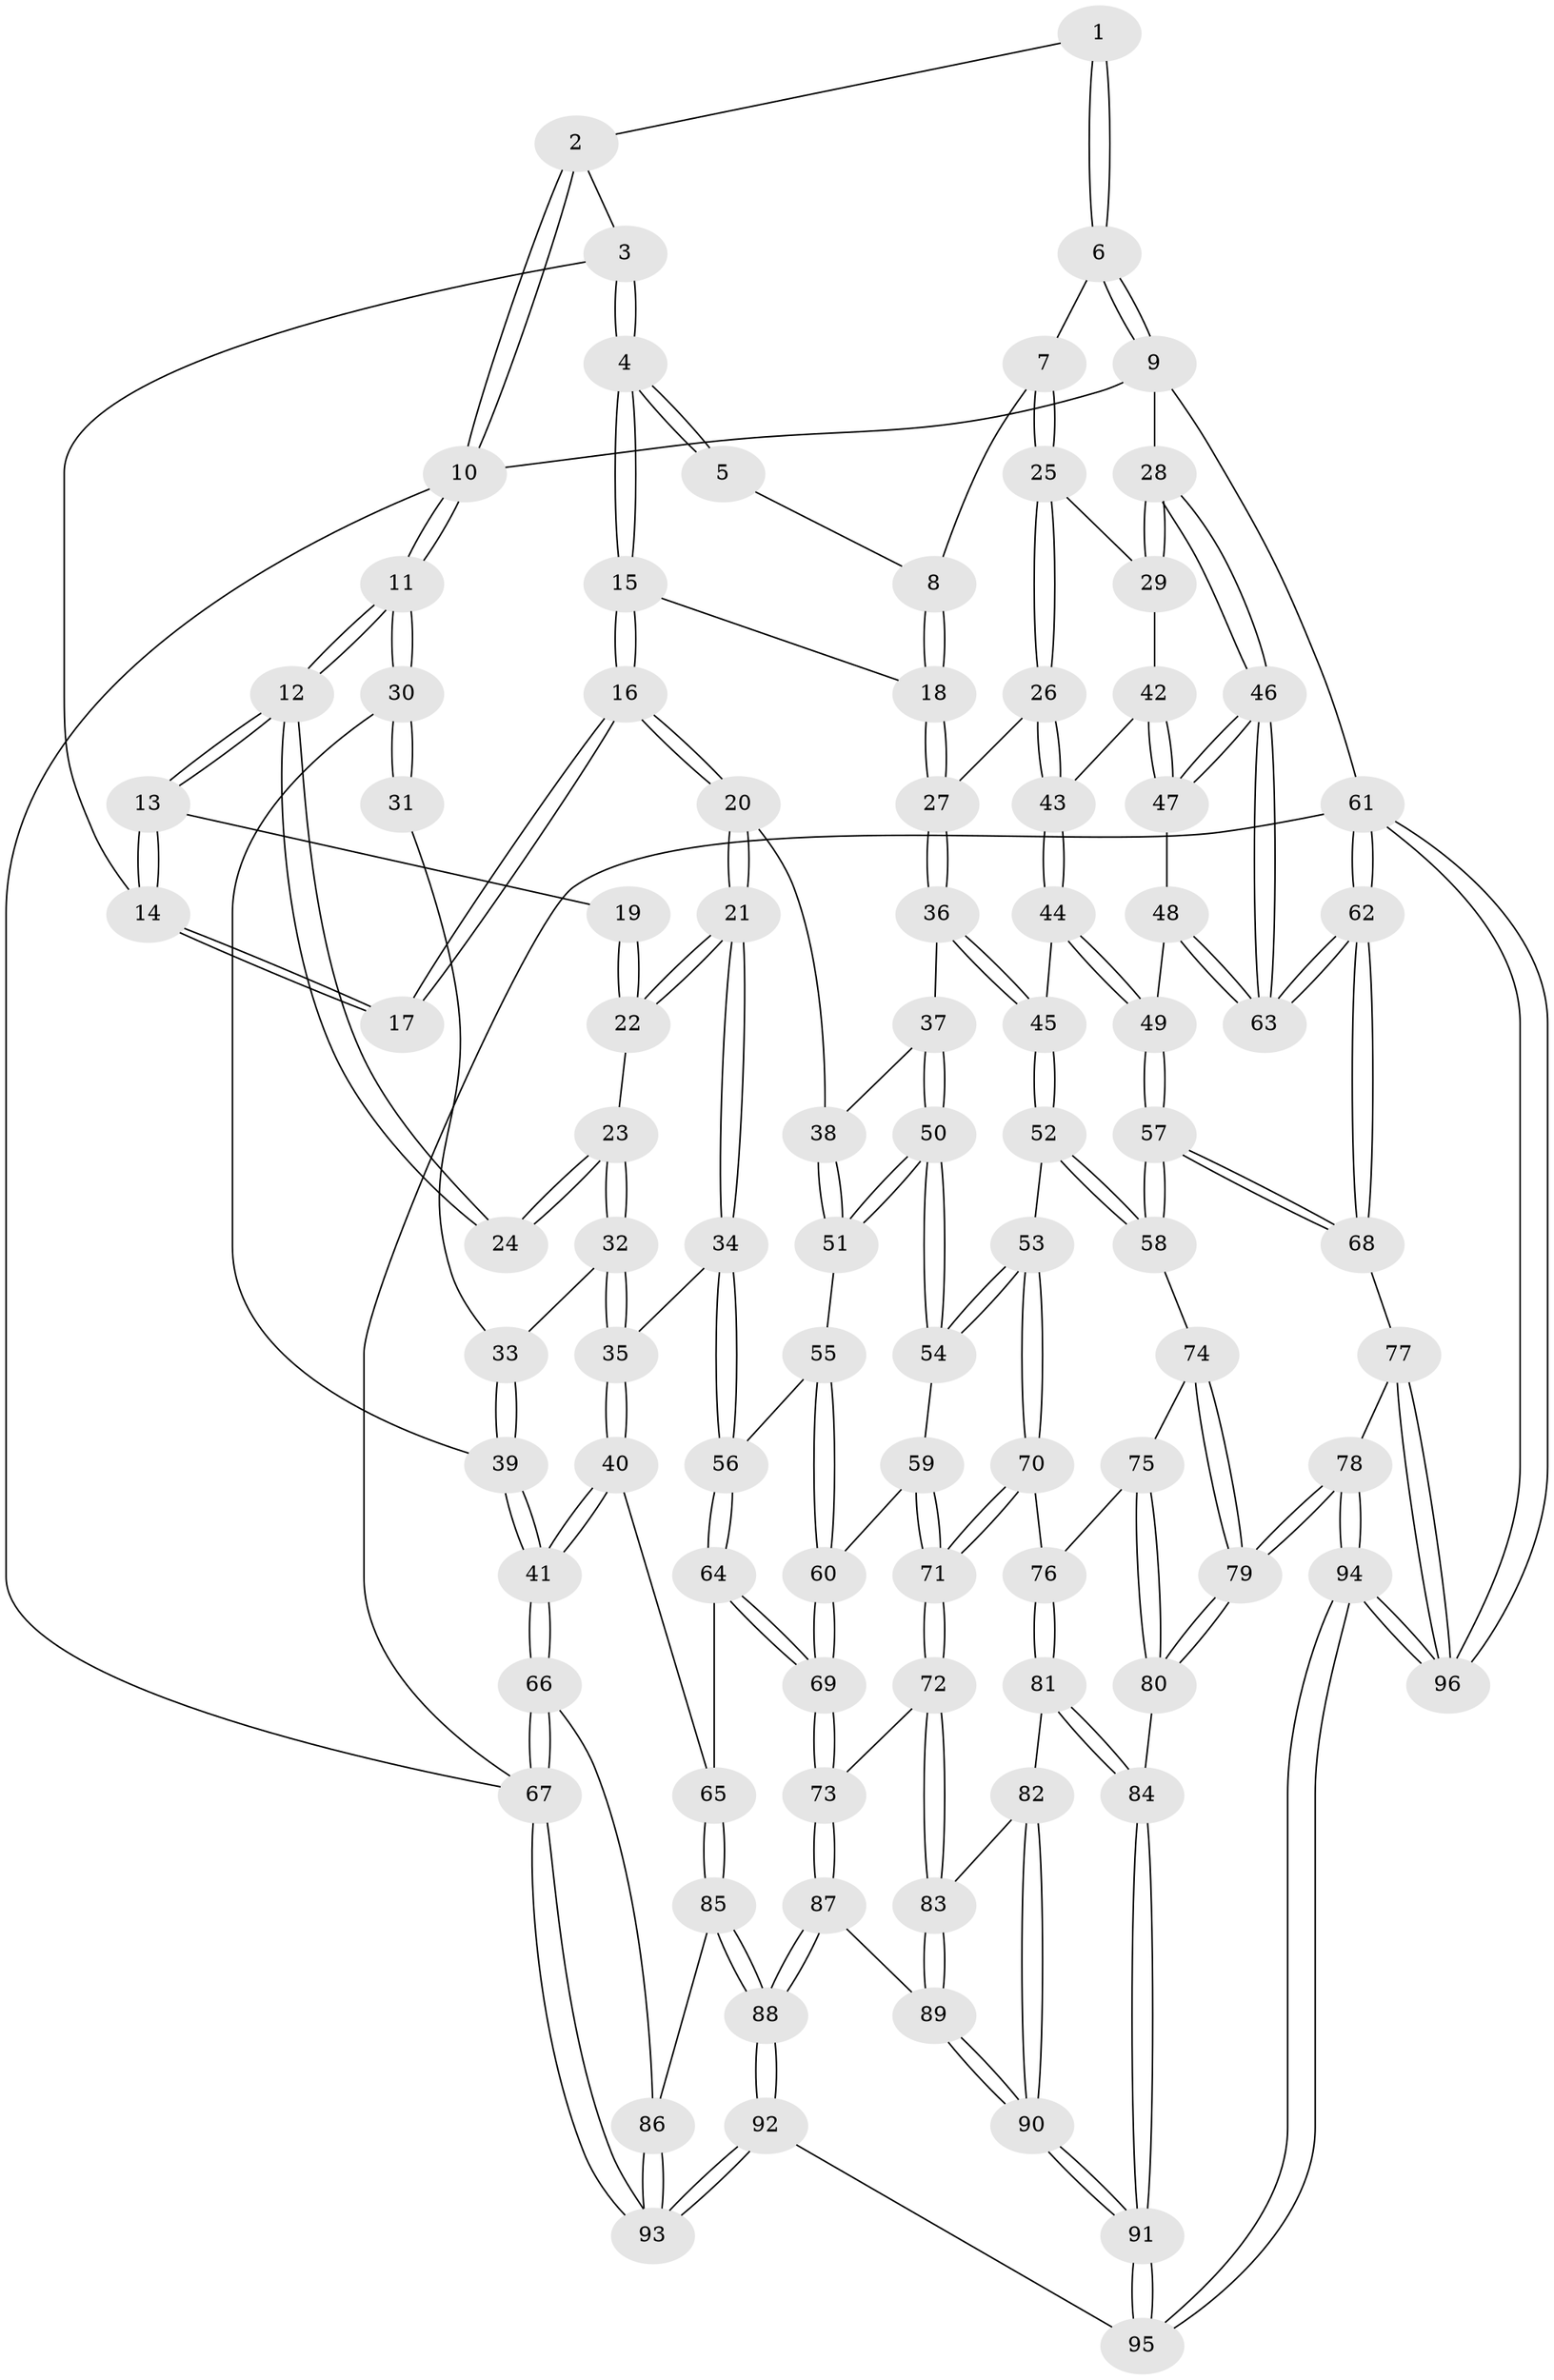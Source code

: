 // Generated by graph-tools (version 1.1) at 2025/00/03/09/25 05:00:37]
// undirected, 96 vertices, 237 edges
graph export_dot {
graph [start="1"]
  node [color=gray90,style=filled];
  1 [pos="+0.6357242894227363+0"];
  2 [pos="+0.3114864810047017+0"];
  3 [pos="+0.31146488952065055+0"];
  4 [pos="+0.48884184366473626+0.09922878276794059"];
  5 [pos="+0.6193956296412958+0"];
  6 [pos="+0.8430457100850982+0"];
  7 [pos="+0.7613064911973623+0.11286893704791999"];
  8 [pos="+0.6181085314187554+0.0640452759200358"];
  9 [pos="+1+0"];
  10 [pos="+0+0"];
  11 [pos="+0+0"];
  12 [pos="+0.1291248148592662+0.11891589456616339"];
  13 [pos="+0.15619328649704722+0.09682746395748285"];
  14 [pos="+0.30449739571255796+0"];
  15 [pos="+0.4865802126485721+0.19193286581212085"];
  16 [pos="+0.440613412102359+0.20820319001449855"];
  17 [pos="+0.3284805134964901+0.06092463027588468"];
  18 [pos="+0.5338470616021928+0.1979237654962576"];
  19 [pos="+0.27221369997101+0.09907604618662831"];
  20 [pos="+0.3595072386467823+0.300802576509643"];
  21 [pos="+0.34044568521934465+0.3119045812818797"];
  22 [pos="+0.2488223088893951+0.20783782977222828"];
  23 [pos="+0.14169907227312814+0.15219441092764394"];
  24 [pos="+0.12912191852114752+0.11909763353217939"];
  25 [pos="+0.7730989433270465+0.24069435099647446"];
  26 [pos="+0.768383101212383+0.24705650835528556"];
  27 [pos="+0.5805588598510261+0.22332420224013783"];
  28 [pos="+1+0.05073309255197031"];
  29 [pos="+1+0.14662022707323097"];
  30 [pos="+0+0"];
  31 [pos="+0.03819310013924205+0.16463264851557424"];
  32 [pos="+0.0920016939444856+0.29827917060573617"];
  33 [pos="+0+0.2764602045545041"];
  34 [pos="+0.2927406277941117+0.38071958616937696"];
  35 [pos="+0.12896074423614057+0.3445458775767163"];
  36 [pos="+0.5718869862192472+0.3938528324918161"];
  37 [pos="+0.5674932511945545+0.3981008917714223"];
  38 [pos="+0.46547801964172514+0.37357299403863337"];
  39 [pos="+0+0.2981886673541751"];
  40 [pos="+0+0.5783005823482066"];
  41 [pos="+0+0.6148772678907907"];
  42 [pos="+0.9136117255031723+0.3755100751308368"];
  43 [pos="+0.7735551048187272+0.29018893197047346"];
  44 [pos="+0.7503851195976391+0.3738201898142296"];
  45 [pos="+0.7259482438701579+0.40657738865302645"];
  46 [pos="+1+0.1844274790123967"];
  47 [pos="+0.927741918728814+0.39190573015638885"];
  48 [pos="+0.9465311320082754+0.4588574618612968"];
  49 [pos="+0.8965073629435744+0.5092212916148693"];
  50 [pos="+0.5550548413024576+0.46841303887243296"];
  51 [pos="+0.4992465403607565+0.4748981136058323"];
  52 [pos="+0.7046199282591337+0.4938579757477536"];
  53 [pos="+0.6391071547145211+0.5414604645822262"];
  54 [pos="+0.6079757159427276+0.5328954972468736"];
  55 [pos="+0.4953146155440456+0.47744016652835364"];
  56 [pos="+0.2975634649365156+0.4557325101339338"];
  57 [pos="+0.8718583292023152+0.6045993541819291"];
  58 [pos="+0.8525958209652086+0.6081866950401801"];
  59 [pos="+0.5575014505414462+0.5611773319922844"];
  60 [pos="+0.47448554440701807+0.5680757049893067"];
  61 [pos="+1+1"];
  62 [pos="+1+0.7730878004818372"];
  63 [pos="+1+0.473813640881637"];
  64 [pos="+0.27511247543670575+0.6015141972143746"];
  65 [pos="+0.269719108025851+0.6036493473487119"];
  66 [pos="+0+0.7118258481661949"];
  67 [pos="+0+1"];
  68 [pos="+1+0.7616255077894603"];
  69 [pos="+0.35714313065188724+0.6535727397457234"];
  70 [pos="+0.6496560837477778+0.6205265504440791"];
  71 [pos="+0.5308521961220005+0.6829922846737129"];
  72 [pos="+0.4984317101722167+0.7149113415805006"];
  73 [pos="+0.37224916447170786+0.6731041963061147"];
  74 [pos="+0.838418794082749+0.6208150996962727"];
  75 [pos="+0.788396055510924+0.6537215829310176"];
  76 [pos="+0.6863178322951662+0.6649200311273661"];
  77 [pos="+0.8801845220061895+0.8626315554765023"];
  78 [pos="+0.8392012408154846+0.8727639695242434"];
  79 [pos="+0.8323620031086533+0.8698049172464165"];
  80 [pos="+0.7658876494670084+0.8504026195672577"];
  81 [pos="+0.6553507926820561+0.7794170917750953"];
  82 [pos="+0.5772613718890595+0.7740325125265407"];
  83 [pos="+0.5222484108373298+0.743631047139426"];
  84 [pos="+0.7236449262489559+0.8517436302489482"];
  85 [pos="+0.15843641581608262+0.825509493713172"];
  86 [pos="+0.08664871192569372+0.8268371850992386"];
  87 [pos="+0.3581315655690869+0.8443663906979437"];
  88 [pos="+0.23642719820521396+0.9216623293386692"];
  89 [pos="+0.45502404736926444+0.9199326214164577"];
  90 [pos="+0.5213789863522653+1"];
  91 [pos="+0.5415018054838718+1"];
  92 [pos="+0.21467855986478482+1"];
  93 [pos="+0.029337958231302787+1"];
  94 [pos="+0.8092898876676254+1"];
  95 [pos="+0.5352162206859168+1"];
  96 [pos="+1+1"];
  1 -- 2;
  1 -- 6;
  1 -- 6;
  2 -- 3;
  2 -- 10;
  2 -- 10;
  3 -- 4;
  3 -- 4;
  3 -- 14;
  4 -- 5;
  4 -- 5;
  4 -- 15;
  4 -- 15;
  5 -- 8;
  6 -- 7;
  6 -- 9;
  6 -- 9;
  7 -- 8;
  7 -- 25;
  7 -- 25;
  8 -- 18;
  8 -- 18;
  9 -- 10;
  9 -- 28;
  9 -- 61;
  10 -- 11;
  10 -- 11;
  10 -- 67;
  11 -- 12;
  11 -- 12;
  11 -- 30;
  11 -- 30;
  12 -- 13;
  12 -- 13;
  12 -- 24;
  12 -- 24;
  13 -- 14;
  13 -- 14;
  13 -- 19;
  14 -- 17;
  14 -- 17;
  15 -- 16;
  15 -- 16;
  15 -- 18;
  16 -- 17;
  16 -- 17;
  16 -- 20;
  16 -- 20;
  18 -- 27;
  18 -- 27;
  19 -- 22;
  19 -- 22;
  20 -- 21;
  20 -- 21;
  20 -- 38;
  21 -- 22;
  21 -- 22;
  21 -- 34;
  21 -- 34;
  22 -- 23;
  23 -- 24;
  23 -- 24;
  23 -- 32;
  23 -- 32;
  25 -- 26;
  25 -- 26;
  25 -- 29;
  26 -- 27;
  26 -- 43;
  26 -- 43;
  27 -- 36;
  27 -- 36;
  28 -- 29;
  28 -- 29;
  28 -- 46;
  28 -- 46;
  29 -- 42;
  30 -- 31;
  30 -- 31;
  30 -- 39;
  31 -- 33;
  32 -- 33;
  32 -- 35;
  32 -- 35;
  33 -- 39;
  33 -- 39;
  34 -- 35;
  34 -- 56;
  34 -- 56;
  35 -- 40;
  35 -- 40;
  36 -- 37;
  36 -- 45;
  36 -- 45;
  37 -- 38;
  37 -- 50;
  37 -- 50;
  38 -- 51;
  38 -- 51;
  39 -- 41;
  39 -- 41;
  40 -- 41;
  40 -- 41;
  40 -- 65;
  41 -- 66;
  41 -- 66;
  42 -- 43;
  42 -- 47;
  42 -- 47;
  43 -- 44;
  43 -- 44;
  44 -- 45;
  44 -- 49;
  44 -- 49;
  45 -- 52;
  45 -- 52;
  46 -- 47;
  46 -- 47;
  46 -- 63;
  46 -- 63;
  47 -- 48;
  48 -- 49;
  48 -- 63;
  48 -- 63;
  49 -- 57;
  49 -- 57;
  50 -- 51;
  50 -- 51;
  50 -- 54;
  50 -- 54;
  51 -- 55;
  52 -- 53;
  52 -- 58;
  52 -- 58;
  53 -- 54;
  53 -- 54;
  53 -- 70;
  53 -- 70;
  54 -- 59;
  55 -- 56;
  55 -- 60;
  55 -- 60;
  56 -- 64;
  56 -- 64;
  57 -- 58;
  57 -- 58;
  57 -- 68;
  57 -- 68;
  58 -- 74;
  59 -- 60;
  59 -- 71;
  59 -- 71;
  60 -- 69;
  60 -- 69;
  61 -- 62;
  61 -- 62;
  61 -- 96;
  61 -- 96;
  61 -- 67;
  62 -- 63;
  62 -- 63;
  62 -- 68;
  62 -- 68;
  64 -- 65;
  64 -- 69;
  64 -- 69;
  65 -- 85;
  65 -- 85;
  66 -- 67;
  66 -- 67;
  66 -- 86;
  67 -- 93;
  67 -- 93;
  68 -- 77;
  69 -- 73;
  69 -- 73;
  70 -- 71;
  70 -- 71;
  70 -- 76;
  71 -- 72;
  71 -- 72;
  72 -- 73;
  72 -- 83;
  72 -- 83;
  73 -- 87;
  73 -- 87;
  74 -- 75;
  74 -- 79;
  74 -- 79;
  75 -- 76;
  75 -- 80;
  75 -- 80;
  76 -- 81;
  76 -- 81;
  77 -- 78;
  77 -- 96;
  77 -- 96;
  78 -- 79;
  78 -- 79;
  78 -- 94;
  78 -- 94;
  79 -- 80;
  79 -- 80;
  80 -- 84;
  81 -- 82;
  81 -- 84;
  81 -- 84;
  82 -- 83;
  82 -- 90;
  82 -- 90;
  83 -- 89;
  83 -- 89;
  84 -- 91;
  84 -- 91;
  85 -- 86;
  85 -- 88;
  85 -- 88;
  86 -- 93;
  86 -- 93;
  87 -- 88;
  87 -- 88;
  87 -- 89;
  88 -- 92;
  88 -- 92;
  89 -- 90;
  89 -- 90;
  90 -- 91;
  90 -- 91;
  91 -- 95;
  91 -- 95;
  92 -- 93;
  92 -- 93;
  92 -- 95;
  94 -- 95;
  94 -- 95;
  94 -- 96;
  94 -- 96;
}
